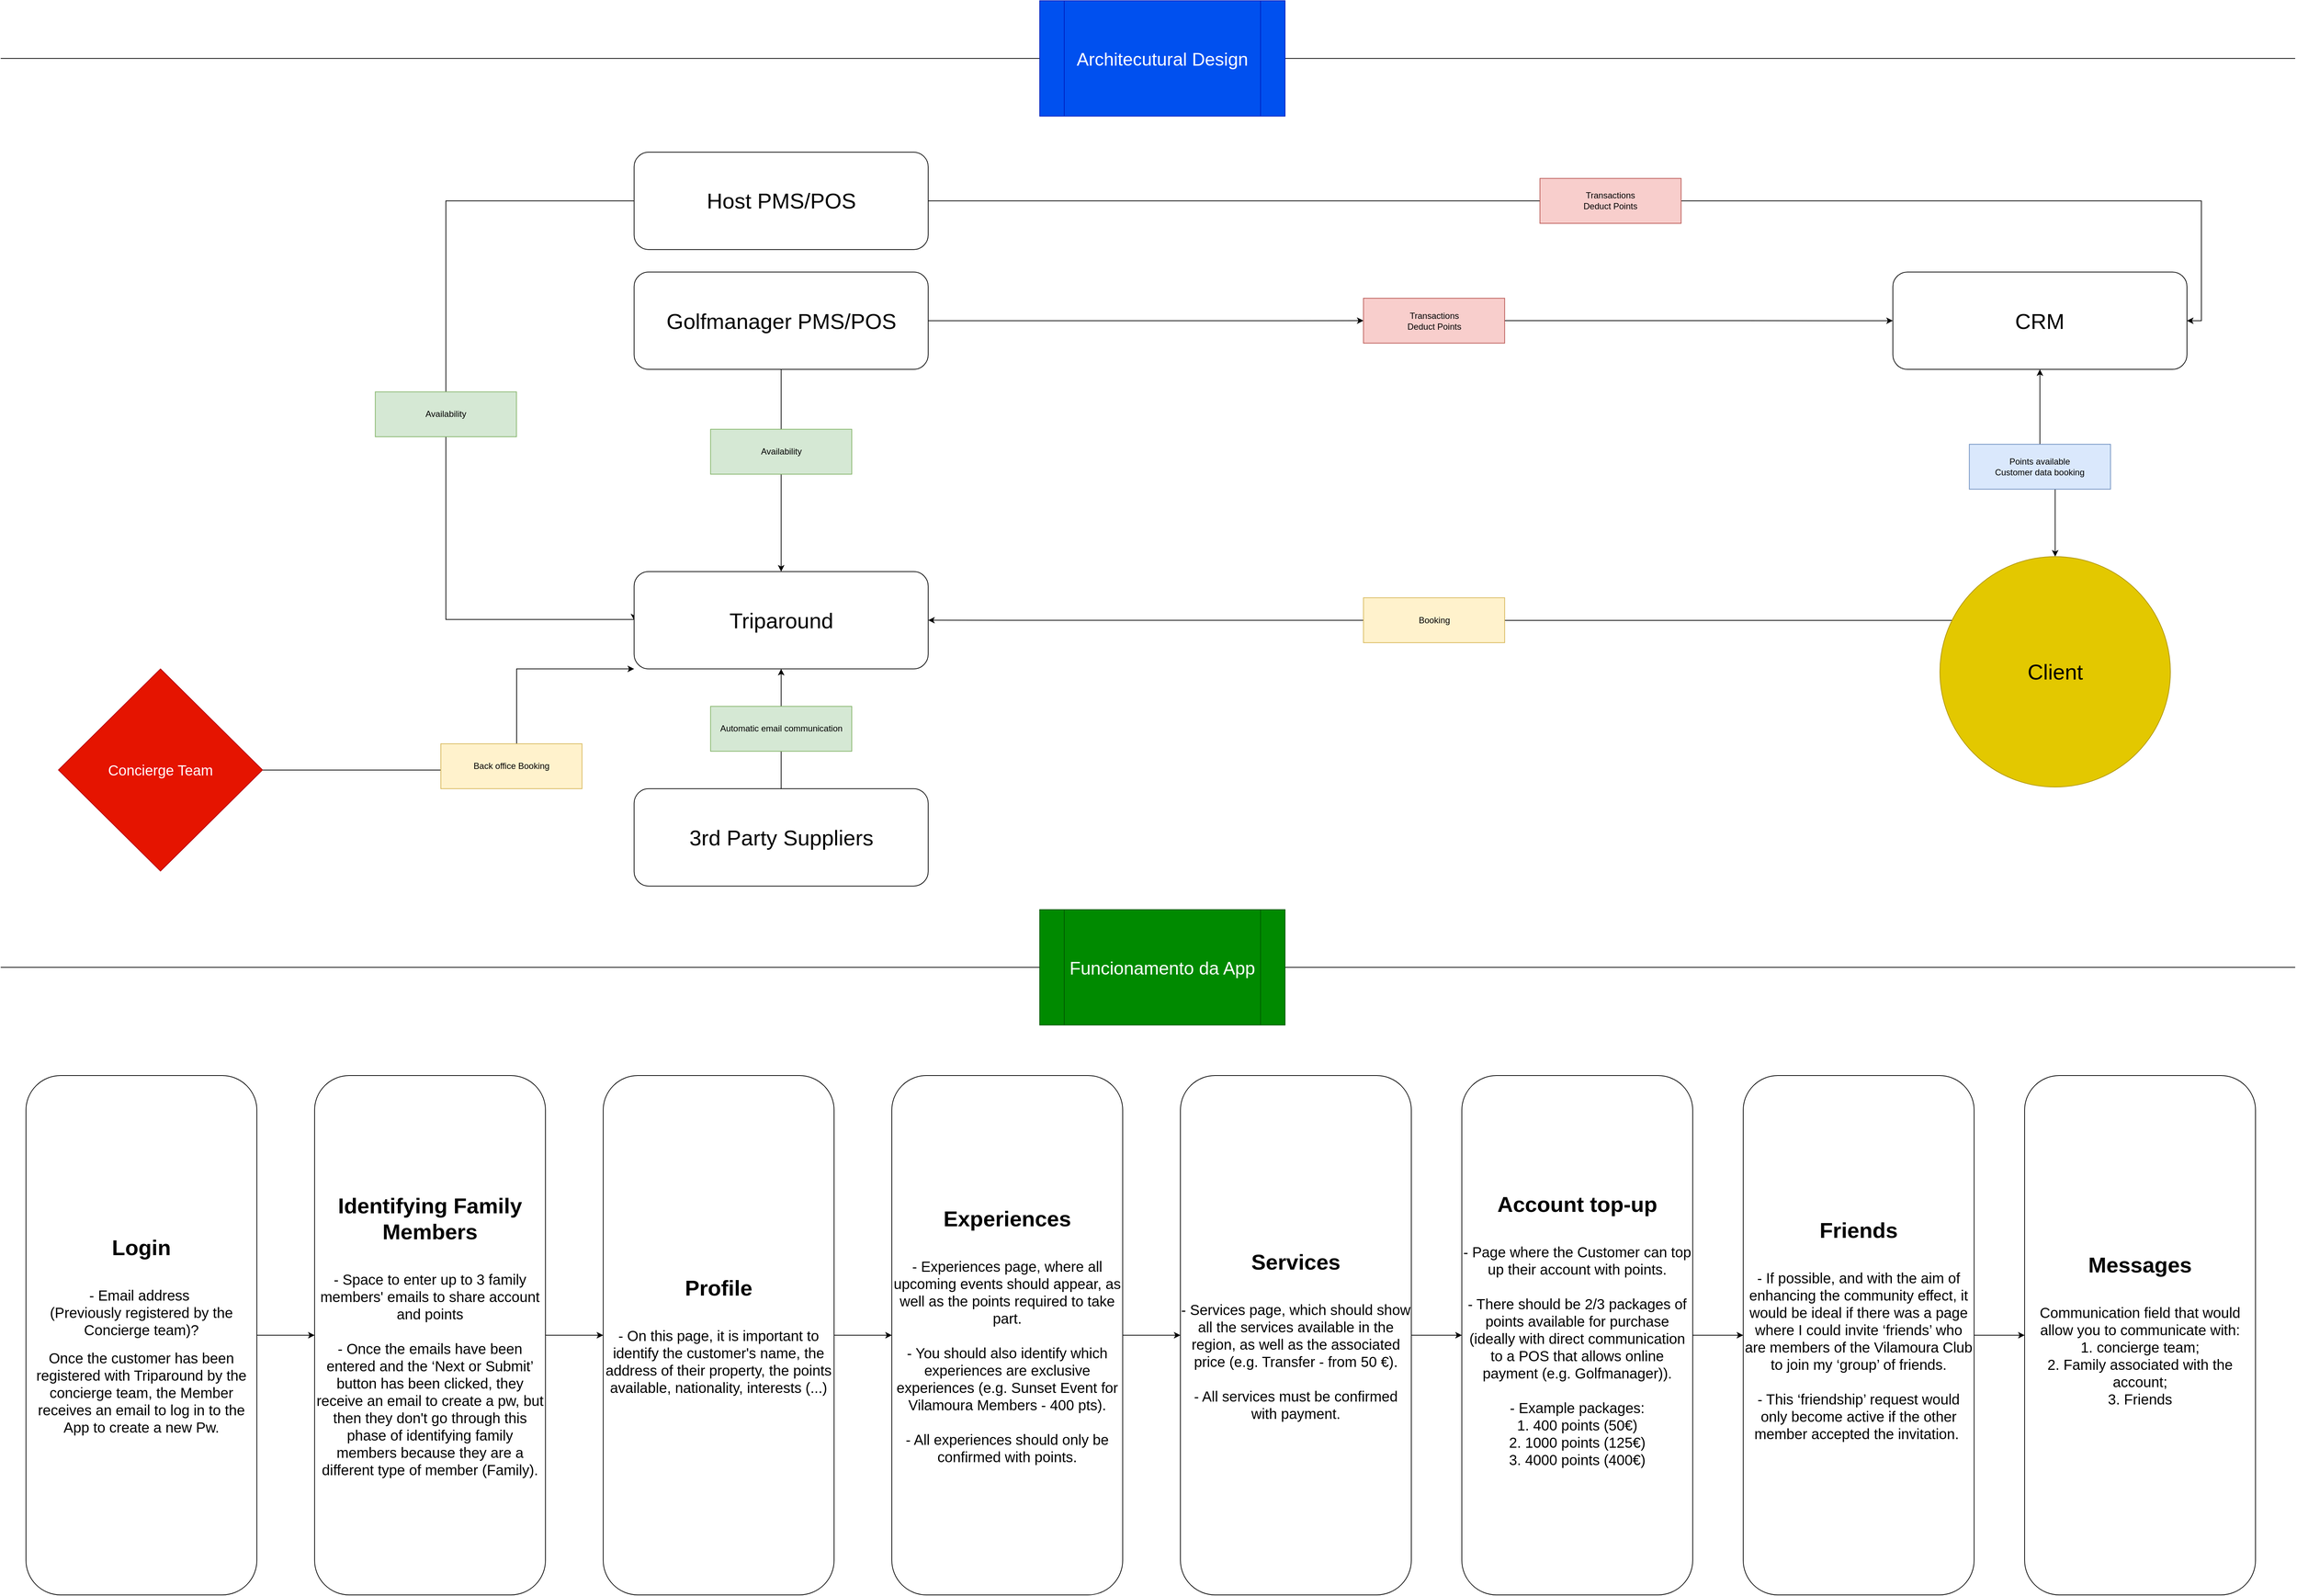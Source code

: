 <mxfile version="24.7.17">
  <diagram name="Página-1" id="4Bow1-Seuu_lp2tEzYjS">
    <mxGraphModel dx="4753" dy="2523" grid="1" gridSize="10" guides="1" tooltips="1" connect="1" arrows="1" fold="1" page="1" pageScale="1" pageWidth="3300" pageHeight="2339" math="0" shadow="0">
      <root>
        <mxCell id="0" />
        <mxCell id="1" parent="0" />
        <mxCell id="VRJ6IOVxPH5nIhdkej40-35" value="" style="group" vertex="1" connectable="0" parent="1">
          <mxGeometry x="100" y="230" width="3000" height="1090" as="geometry" />
        </mxCell>
        <mxCell id="VRJ6IOVxPH5nIhdkej40-23" style="edgeStyle=orthogonalEdgeStyle;rounded=0;orthogonalLoop=1;jettySize=auto;html=1;entryX=0.5;entryY=0;entryDx=0;entryDy=0;endArrow=classic;endFill=1;strokeColor=default;startArrow=classic;startFill=1;" edge="1" parent="VRJ6IOVxPH5nIhdkej40-35" source="VRJ6IOVxPH5nIhdkej40-1" target="VRJ6IOVxPH5nIhdkej40-22">
          <mxGeometry relative="1" as="geometry" />
        </mxCell>
        <mxCell id="VRJ6IOVxPH5nIhdkej40-1" value="&lt;font style=&quot;font-size: 30px;&quot;&gt;CRM&lt;/font&gt;" style="rounded=1;whiteSpace=wrap;html=1;" vertex="1" parent="VRJ6IOVxPH5nIhdkej40-35">
          <mxGeometry x="2592.391" y="166.095" width="407.609" height="134.952" as="geometry" />
        </mxCell>
        <mxCell id="VRJ6IOVxPH5nIhdkej40-4" style="edgeStyle=orthogonalEdgeStyle;rounded=0;orthogonalLoop=1;jettySize=auto;html=1;entryX=1;entryY=0.5;entryDx=0;entryDy=0;" edge="1" parent="VRJ6IOVxPH5nIhdkej40-35" source="VRJ6IOVxPH5nIhdkej40-2" target="VRJ6IOVxPH5nIhdkej40-1">
          <mxGeometry relative="1" as="geometry" />
        </mxCell>
        <mxCell id="VRJ6IOVxPH5nIhdkej40-11" style="edgeStyle=orthogonalEdgeStyle;rounded=0;orthogonalLoop=1;jettySize=auto;html=1;entryX=0;entryY=0.5;entryDx=0;entryDy=0;" edge="1" parent="VRJ6IOVxPH5nIhdkej40-35" source="VRJ6IOVxPH5nIhdkej40-2" target="VRJ6IOVxPH5nIhdkej40-7">
          <mxGeometry relative="1" as="geometry">
            <Array as="points">
              <mxPoint x="586.957" y="67.476" />
              <mxPoint x="586.957" y="647.771" />
            </Array>
          </mxGeometry>
        </mxCell>
        <mxCell id="VRJ6IOVxPH5nIhdkej40-2" value="&lt;font style=&quot;font-size: 30px;&quot;&gt;Host PMS/POS&lt;/font&gt;" style="rounded=1;whiteSpace=wrap;html=1;" vertex="1" parent="VRJ6IOVxPH5nIhdkej40-35">
          <mxGeometry x="847.826" width="407.609" height="134.952" as="geometry" />
        </mxCell>
        <mxCell id="VRJ6IOVxPH5nIhdkej40-5" style="edgeStyle=orthogonalEdgeStyle;rounded=0;orthogonalLoop=1;jettySize=auto;html=1;" edge="1" parent="VRJ6IOVxPH5nIhdkej40-35" source="VRJ6IOVxPH5nIhdkej40-15" target="VRJ6IOVxPH5nIhdkej40-1">
          <mxGeometry relative="1" as="geometry" />
        </mxCell>
        <mxCell id="VRJ6IOVxPH5nIhdkej40-10" style="edgeStyle=orthogonalEdgeStyle;rounded=0;orthogonalLoop=1;jettySize=auto;html=1;entryX=0.5;entryY=0;entryDx=0;entryDy=0;" edge="1" parent="VRJ6IOVxPH5nIhdkej40-35" source="VRJ6IOVxPH5nIhdkej40-3" target="VRJ6IOVxPH5nIhdkej40-7">
          <mxGeometry relative="1" as="geometry" />
        </mxCell>
        <mxCell id="VRJ6IOVxPH5nIhdkej40-3" value="&lt;font style=&quot;font-size: 30px;&quot;&gt;Golfmanager PMS/POS&lt;/font&gt;" style="rounded=1;whiteSpace=wrap;html=1;" vertex="1" parent="VRJ6IOVxPH5nIhdkej40-35">
          <mxGeometry x="847.826" y="166.095" width="407.609" height="134.952" as="geometry" />
        </mxCell>
        <mxCell id="VRJ6IOVxPH5nIhdkej40-7" value="&lt;font style=&quot;font-size: 30px;&quot;&gt;Triparound&lt;/font&gt;" style="rounded=1;whiteSpace=wrap;html=1;" vertex="1" parent="VRJ6IOVxPH5nIhdkej40-35">
          <mxGeometry x="847.826" y="581.333" width="407.609" height="134.952" as="geometry" />
        </mxCell>
        <mxCell id="VRJ6IOVxPH5nIhdkej40-16" value="" style="edgeStyle=orthogonalEdgeStyle;rounded=0;orthogonalLoop=1;jettySize=auto;html=1;" edge="1" parent="VRJ6IOVxPH5nIhdkej40-35" source="VRJ6IOVxPH5nIhdkej40-3" target="VRJ6IOVxPH5nIhdkej40-15">
          <mxGeometry relative="1" as="geometry">
            <mxPoint x="1255.435" y="233.571" as="sourcePoint" />
            <mxPoint x="2592.391" y="233.571" as="targetPoint" />
          </mxGeometry>
        </mxCell>
        <mxCell id="VRJ6IOVxPH5nIhdkej40-15" value="Transactions&lt;div&gt;Deduct Points&lt;/div&gt;" style="rounded=0;whiteSpace=wrap;html=1;fillColor=#f8cecc;strokeColor=#b85450;" vertex="1" parent="VRJ6IOVxPH5nIhdkej40-35">
          <mxGeometry x="1858.696" y="202.429" width="195.652" height="62.286" as="geometry" />
        </mxCell>
        <mxCell id="VRJ6IOVxPH5nIhdkej40-19" value="Transactions&lt;div&gt;Deduct Points&lt;/div&gt;" style="rounded=0;whiteSpace=wrap;html=1;fillColor=#f8cecc;strokeColor=#b85450;" vertex="1" parent="VRJ6IOVxPH5nIhdkej40-35">
          <mxGeometry x="2103.261" y="36.333" width="195.652" height="62.286" as="geometry" />
        </mxCell>
        <mxCell id="VRJ6IOVxPH5nIhdkej40-20" value="Availability" style="rounded=0;whiteSpace=wrap;html=1;fillColor=#d5e8d4;strokeColor=#82b366;" vertex="1" parent="VRJ6IOVxPH5nIhdkej40-35">
          <mxGeometry x="489.13" y="332.19" width="195.652" height="62.286" as="geometry" />
        </mxCell>
        <mxCell id="VRJ6IOVxPH5nIhdkej40-21" value="Availability" style="rounded=0;whiteSpace=wrap;html=1;fillColor=#d5e8d4;strokeColor=#82b366;" vertex="1" parent="VRJ6IOVxPH5nIhdkej40-35">
          <mxGeometry x="953.804" y="384.095" width="195.652" height="62.286" as="geometry" />
        </mxCell>
        <mxCell id="VRJ6IOVxPH5nIhdkej40-26" style="edgeStyle=orthogonalEdgeStyle;rounded=0;orthogonalLoop=1;jettySize=auto;html=1;entryX=1;entryY=0.5;entryDx=0;entryDy=0;" edge="1" parent="VRJ6IOVxPH5nIhdkej40-35" source="VRJ6IOVxPH5nIhdkej40-22" target="VRJ6IOVxPH5nIhdkej40-7">
          <mxGeometry relative="1" as="geometry">
            <Array as="points">
              <mxPoint x="2310" y="649" />
              <mxPoint x="2310" y="649" />
            </Array>
          </mxGeometry>
        </mxCell>
        <mxCell id="VRJ6IOVxPH5nIhdkej40-22" value="&lt;font style=&quot;font-size: 30px;&quot;&gt;Client&lt;/font&gt;" style="ellipse;whiteSpace=wrap;html=1;aspect=fixed;fillColor=#e3c800;fontColor=#000000;strokeColor=#B09500;" vertex="1" parent="VRJ6IOVxPH5nIhdkej40-35">
          <mxGeometry x="2657.61" y="560.57" width="319.43" height="319.43" as="geometry" />
        </mxCell>
        <mxCell id="VRJ6IOVxPH5nIhdkej40-25" value="Points available&lt;div&gt;Customer data booking&lt;/div&gt;" style="rounded=0;whiteSpace=wrap;html=1;fillColor=#dae8fc;strokeColor=#6c8ebf;" vertex="1" parent="VRJ6IOVxPH5nIhdkej40-35">
          <mxGeometry x="2698.37" y="404.857" width="195.652" height="62.286" as="geometry" />
        </mxCell>
        <mxCell id="VRJ6IOVxPH5nIhdkej40-27" value="Booking" style="rounded=0;whiteSpace=wrap;html=1;fillColor=#fff2cc;strokeColor=#d6b656;" vertex="1" parent="VRJ6IOVxPH5nIhdkej40-35">
          <mxGeometry x="1858.696" y="617.667" width="195.652" height="62.286" as="geometry" />
        </mxCell>
        <mxCell id="VRJ6IOVxPH5nIhdkej40-30" style="edgeStyle=orthogonalEdgeStyle;rounded=0;orthogonalLoop=1;jettySize=auto;html=1;entryX=0.5;entryY=1;entryDx=0;entryDy=0;" edge="1" parent="VRJ6IOVxPH5nIhdkej40-35" source="VRJ6IOVxPH5nIhdkej40-29" target="VRJ6IOVxPH5nIhdkej40-7">
          <mxGeometry relative="1" as="geometry" />
        </mxCell>
        <mxCell id="VRJ6IOVxPH5nIhdkej40-29" value="&lt;span style=&quot;font-size: 30px;&quot;&gt;3rd Party Suppliers&lt;/span&gt;" style="rounded=1;whiteSpace=wrap;html=1;" vertex="1" parent="VRJ6IOVxPH5nIhdkej40-35">
          <mxGeometry x="847.826" y="882.381" width="407.609" height="134.952" as="geometry" />
        </mxCell>
        <mxCell id="VRJ6IOVxPH5nIhdkej40-31" value="Automatic email communication" style="rounded=0;whiteSpace=wrap;html=1;fillColor=#d5e8d4;strokeColor=#82b366;" vertex="1" parent="VRJ6IOVxPH5nIhdkej40-35">
          <mxGeometry x="953.804" y="768.19" width="195.652" height="62.286" as="geometry" />
        </mxCell>
        <mxCell id="VRJ6IOVxPH5nIhdkej40-33" style="edgeStyle=orthogonalEdgeStyle;rounded=0;orthogonalLoop=1;jettySize=auto;html=1;entryX=0;entryY=1;entryDx=0;entryDy=0;" edge="1" parent="VRJ6IOVxPH5nIhdkej40-35" source="VRJ6IOVxPH5nIhdkej40-32" target="VRJ6IOVxPH5nIhdkej40-7">
          <mxGeometry relative="1" as="geometry">
            <Array as="points">
              <mxPoint x="685" y="856" />
              <mxPoint x="685" y="716" />
            </Array>
          </mxGeometry>
        </mxCell>
        <mxCell id="VRJ6IOVxPH5nIhdkej40-32" value="&lt;font style=&quot;font-size: 20px;&quot;&gt;Concierge Team&lt;/font&gt;" style="rhombus;whiteSpace=wrap;html=1;fillColor=#e51400;fontColor=#ffffff;strokeColor=#B20000;" vertex="1" parent="VRJ6IOVxPH5nIhdkej40-35">
          <mxGeometry x="50" y="716.29" width="282.83" height="280.29" as="geometry" />
        </mxCell>
        <mxCell id="VRJ6IOVxPH5nIhdkej40-34" value="Back office Booking" style="rounded=0;whiteSpace=wrap;html=1;fillColor=#fff2cc;strokeColor=#d6b656;" vertex="1" parent="VRJ6IOVxPH5nIhdkej40-35">
          <mxGeometry x="579.997" y="820.094" width="195.652" height="62.286" as="geometry" />
        </mxCell>
        <mxCell id="VRJ6IOVxPH5nIhdkej40-37" value="" style="endArrow=none;html=1;rounded=0;" edge="1" parent="1" source="VRJ6IOVxPH5nIhdkej40-36">
          <mxGeometry width="50" height="50" relative="1" as="geometry">
            <mxPoint x="70" y="1360" as="sourcePoint" />
            <mxPoint x="3250" y="1360" as="targetPoint" />
          </mxGeometry>
        </mxCell>
        <mxCell id="VRJ6IOVxPH5nIhdkej40-38" value="" style="endArrow=none;html=1;rounded=0;" edge="1" parent="1" target="VRJ6IOVxPH5nIhdkej40-36">
          <mxGeometry width="50" height="50" relative="1" as="geometry">
            <mxPoint x="70" y="1360" as="sourcePoint" />
            <mxPoint x="3250" y="1360" as="targetPoint" />
          </mxGeometry>
        </mxCell>
        <mxCell id="VRJ6IOVxPH5nIhdkej40-36" value="&lt;font style=&quot;font-size: 25px;&quot;&gt;Funcionamento da App&lt;/font&gt;" style="shape=process;whiteSpace=wrap;html=1;backgroundOutline=1;fillColor=#008a00;fontColor=#ffffff;strokeColor=#005700;" vertex="1" parent="1">
          <mxGeometry x="1510" y="1280" width="340" height="160" as="geometry" />
        </mxCell>
        <mxCell id="VRJ6IOVxPH5nIhdkej40-41" value="" style="edgeStyle=orthogonalEdgeStyle;rounded=0;orthogonalLoop=1;jettySize=auto;html=1;" edge="1" parent="1" source="VRJ6IOVxPH5nIhdkej40-39" target="VRJ6IOVxPH5nIhdkej40-40">
          <mxGeometry relative="1" as="geometry" />
        </mxCell>
        <mxCell id="VRJ6IOVxPH5nIhdkej40-39" value="&lt;font style=&quot;font-size: 30px;&quot;&gt;&lt;b&gt;Login&lt;/b&gt;&lt;/font&gt;&lt;div&gt;&lt;font style=&quot;font-size: 30px;&quot;&gt;&lt;b&gt;&lt;br&gt;&lt;/b&gt;&lt;/font&gt;&lt;/div&gt;&lt;div style=&quot;font-size: 20px;&quot;&gt;&lt;div&gt;- Email address&amp;nbsp;&lt;/div&gt;&lt;div&gt;(Previously registered by the Concierge team)?&lt;/div&gt;&lt;/div&gt;&lt;div style=&quot;&quot;&gt;&lt;br&gt;&lt;/div&gt;&lt;div style=&quot;&quot;&gt;&lt;span style=&quot;font-size: 20px;&quot;&gt;Once the customer has been registered with Triparound by the concierge team, the Member receives an email to log in to the App to create a new Pw.&lt;/span&gt;&lt;br&gt;&lt;/div&gt;" style="rounded=1;whiteSpace=wrap;html=1;" vertex="1" parent="1">
          <mxGeometry x="105" y="1510" width="320" height="720" as="geometry" />
        </mxCell>
        <mxCell id="VRJ6IOVxPH5nIhdkej40-43" value="" style="edgeStyle=orthogonalEdgeStyle;rounded=0;orthogonalLoop=1;jettySize=auto;html=1;" edge="1" parent="1" source="VRJ6IOVxPH5nIhdkej40-40" target="VRJ6IOVxPH5nIhdkej40-42">
          <mxGeometry relative="1" as="geometry" />
        </mxCell>
        <mxCell id="VRJ6IOVxPH5nIhdkej40-40" value="&lt;div&gt;&lt;span style=&quot;background-color: initial; font-size: 30px;&quot;&gt;&lt;b&gt;Identifying Family Members&lt;/b&gt;&lt;/span&gt;&lt;/div&gt;&lt;div&gt;&lt;font style=&quot;font-size: 30px;&quot;&gt;&lt;b&gt;&lt;br&gt;&lt;/b&gt;&lt;/font&gt;&lt;/div&gt;&lt;div style=&quot;&quot;&gt;&lt;font style=&quot;font-size: 20px;&quot;&gt;-&amp;nbsp;Space to enter up to 3 family members&#39; emails to share account and points&lt;/font&gt;&lt;/div&gt;&lt;div style=&quot;&quot;&gt;&lt;font style=&quot;font-size: 20px;&quot;&gt;&lt;br&gt;&lt;/font&gt;&lt;/div&gt;&lt;div style=&quot;&quot;&gt;&lt;font style=&quot;font-size: 20px;&quot;&gt;- Once the emails have been entered and the ‘Next or Submit’ button has been clicked, they receive an email to create a pw, but then they don&#39;t go through this phase of identifying family members because they are a different type of member (Family).&lt;/font&gt;&lt;/div&gt;" style="rounded=1;whiteSpace=wrap;html=1;" vertex="1" parent="1">
          <mxGeometry x="505" y="1510" width="320" height="720" as="geometry" />
        </mxCell>
        <mxCell id="VRJ6IOVxPH5nIhdkej40-45" value="" style="edgeStyle=orthogonalEdgeStyle;rounded=0;orthogonalLoop=1;jettySize=auto;html=1;" edge="1" parent="1" source="VRJ6IOVxPH5nIhdkej40-42" target="VRJ6IOVxPH5nIhdkej40-44">
          <mxGeometry relative="1" as="geometry" />
        </mxCell>
        <mxCell id="VRJ6IOVxPH5nIhdkej40-42" value="&lt;div&gt;&lt;span style=&quot;font-size: 30px;&quot;&gt;&lt;b&gt;Profile&lt;/b&gt;&lt;/span&gt;&lt;/div&gt;&lt;div&gt;&lt;span style=&quot;font-size: 30px;&quot;&gt;&lt;b&gt;&lt;br&gt;&lt;/b&gt;&lt;/span&gt;&lt;/div&gt;&lt;div style=&quot;&quot;&gt;&lt;font style=&quot;font-size: 20px;&quot;&gt;- On this page, it is important to identify the customer&#39;s name, the address of their property, the points available, nationality, interests (...)&lt;/font&gt;&lt;/div&gt;" style="rounded=1;whiteSpace=wrap;html=1;" vertex="1" parent="1">
          <mxGeometry x="905" y="1510" width="320" height="720" as="geometry" />
        </mxCell>
        <mxCell id="VRJ6IOVxPH5nIhdkej40-47" value="" style="edgeStyle=orthogonalEdgeStyle;rounded=0;orthogonalLoop=1;jettySize=auto;html=1;" edge="1" parent="1" source="VRJ6IOVxPH5nIhdkej40-44" target="VRJ6IOVxPH5nIhdkej40-46">
          <mxGeometry relative="1" as="geometry" />
        </mxCell>
        <mxCell id="VRJ6IOVxPH5nIhdkej40-44" value="&lt;div&gt;&lt;span style=&quot;background-color: initial; font-size: 30px;&quot;&gt;&lt;b&gt;Experiences&lt;/b&gt;&lt;/span&gt;&lt;/div&gt;&lt;div&gt;&lt;span style=&quot;font-size: 30px;&quot;&gt;&lt;b&gt;&lt;br&gt;&lt;/b&gt;&lt;/span&gt;&lt;/div&gt;&lt;div style=&quot;&quot;&gt;&lt;font style=&quot;&quot;&gt;&lt;span style=&quot;font-size: 20px;&quot;&gt;-&amp;nbsp;&lt;span style=&quot;background-color: initial;&quot;&gt;Experiences page, where all upcoming events should appear, as well as the points required to take part.&lt;/span&gt;&lt;br&gt;&lt;/span&gt;&lt;/font&gt;&lt;/div&gt;&lt;div&gt;&lt;span style=&quot;font-size: 20px;&quot;&gt;&lt;br&gt;&lt;/span&gt;&lt;/div&gt;&lt;div&gt;&lt;span style=&quot;font-size: 20px;&quot;&gt;- You should also identify which experiences are exclusive experiences (e.g. Sunset Event for Vilamoura Members - 400 pts).&lt;/span&gt;&lt;/div&gt;&lt;div&gt;&lt;span style=&quot;font-size: 20px;&quot;&gt;&lt;br&gt;&lt;/span&gt;&lt;/div&gt;&lt;div&gt;&lt;span style=&quot;font-size: 20px;&quot;&gt;- All experiences should only be confirmed with points.&lt;/span&gt;&lt;/div&gt;" style="rounded=1;whiteSpace=wrap;html=1;" vertex="1" parent="1">
          <mxGeometry x="1305" y="1510" width="320" height="720" as="geometry" />
        </mxCell>
        <mxCell id="VRJ6IOVxPH5nIhdkej40-49" value="" style="edgeStyle=orthogonalEdgeStyle;rounded=0;orthogonalLoop=1;jettySize=auto;html=1;" edge="1" parent="1" source="VRJ6IOVxPH5nIhdkej40-46" target="VRJ6IOVxPH5nIhdkej40-48">
          <mxGeometry relative="1" as="geometry" />
        </mxCell>
        <mxCell id="VRJ6IOVxPH5nIhdkej40-46" value="&lt;div&gt;&lt;span style=&quot;font-size: 30px;&quot;&gt;&lt;b&gt;Services&lt;/b&gt;&lt;/span&gt;&lt;/div&gt;&lt;div&gt;&lt;span style=&quot;font-size: 30px;&quot;&gt;&lt;b&gt;&lt;br&gt;&lt;/b&gt;&lt;/span&gt;&lt;/div&gt;&lt;div style=&quot;&quot;&gt;&lt;font style=&quot;font-size: 20px;&quot;&gt;-&amp;nbsp;&lt;/font&gt;&lt;span style=&quot;background-color: initial; font-size: 20px;&quot;&gt;Services page, which should show all the services available in the region, as well as the associated price (e.g. Transfer - from 50 €).&lt;/span&gt;&lt;/div&gt;&lt;div&gt;&lt;span style=&quot;font-size: 20px;&quot;&gt;&lt;br&gt;&lt;/span&gt;&lt;/div&gt;&lt;div&gt;&lt;span style=&quot;font-size: 20px;&quot;&gt;- All services must be confirmed with payment.&lt;/span&gt;&lt;/div&gt;" style="rounded=1;whiteSpace=wrap;html=1;" vertex="1" parent="1">
          <mxGeometry x="1705" y="1510" width="320" height="720" as="geometry" />
        </mxCell>
        <mxCell id="VRJ6IOVxPH5nIhdkej40-51" value="" style="edgeStyle=orthogonalEdgeStyle;rounded=0;orthogonalLoop=1;jettySize=auto;html=1;" edge="1" parent="1" source="VRJ6IOVxPH5nIhdkej40-48" target="VRJ6IOVxPH5nIhdkej40-50">
          <mxGeometry relative="1" as="geometry" />
        </mxCell>
        <mxCell id="VRJ6IOVxPH5nIhdkej40-48" value="&lt;div&gt;&lt;span style=&quot;background-color: initial; font-size: 30px;&quot;&gt;&lt;b&gt;Account top-up&lt;/b&gt;&lt;/span&gt;&lt;/div&gt;&lt;div&gt;&lt;span style=&quot;font-size: 30px;&quot;&gt;&lt;b&gt;&lt;br&gt;&lt;/b&gt;&lt;/span&gt;&lt;/div&gt;&lt;div style=&quot;&quot;&gt;&lt;font style=&quot;font-size: 20px;&quot;&gt;-&amp;nbsp;&lt;/font&gt;&lt;span style=&quot;background-color: initial; font-size: 20px;&quot;&gt;Page where the Customer can top up their account with points.&lt;/span&gt;&lt;/div&gt;&lt;div&gt;&lt;span style=&quot;font-size: 20px;&quot;&gt;&lt;br&gt;&lt;/span&gt;&lt;/div&gt;&lt;div&gt;&lt;span style=&quot;font-size: 20px;&quot;&gt;- There should be 2/3 packages of points available for purchase (ideally with direct communication to a POS that allows online payment (e.g. Golfmanager)).&lt;/span&gt;&lt;/div&gt;&lt;div&gt;&lt;span style=&quot;font-size: 20px;&quot;&gt;&lt;br&gt;&lt;/span&gt;&lt;/div&gt;&lt;div&gt;&lt;span style=&quot;font-size: 20px;&quot;&gt;- Example packages:&lt;/span&gt;&lt;/div&gt;&lt;div&gt;&lt;span style=&quot;font-size: 20px;&quot;&gt;1. 400 points (50€)&lt;/span&gt;&lt;/div&gt;&lt;div&gt;&lt;span style=&quot;font-size: 20px;&quot;&gt;2. 1000 points (125€)&lt;/span&gt;&lt;/div&gt;&lt;div&gt;&lt;span style=&quot;font-size: 20px;&quot;&gt;3. 4000 points (400€)&lt;/span&gt;&lt;/div&gt;&lt;div style=&quot;&quot;&gt;&lt;br&gt;&lt;/div&gt;" style="rounded=1;whiteSpace=wrap;html=1;" vertex="1" parent="1">
          <mxGeometry x="2095" y="1510" width="320" height="720" as="geometry" />
        </mxCell>
        <mxCell id="VRJ6IOVxPH5nIhdkej40-53" value="" style="edgeStyle=orthogonalEdgeStyle;rounded=0;orthogonalLoop=1;jettySize=auto;html=1;" edge="1" parent="1" source="VRJ6IOVxPH5nIhdkej40-50" target="VRJ6IOVxPH5nIhdkej40-52">
          <mxGeometry relative="1" as="geometry" />
        </mxCell>
        <mxCell id="VRJ6IOVxPH5nIhdkej40-50" value="&lt;div&gt;&lt;span style=&quot;font-size: 30px;&quot;&gt;&lt;b&gt;Friends&lt;/b&gt;&lt;/span&gt;&lt;/div&gt;&lt;div&gt;&lt;span style=&quot;font-size: 30px;&quot;&gt;&lt;b&gt;&lt;br&gt;&lt;/b&gt;&lt;/span&gt;&lt;/div&gt;&lt;div style=&quot;&quot;&gt;&lt;font style=&quot;font-size: 20px;&quot;&gt;-&amp;nbsp;&lt;/font&gt;&lt;span style=&quot;background-color: initial; font-size: 20px;&quot;&gt;If possible, and with the aim of enhancing the community effect, it would be ideal if there was a page where I could invite ‘friends’ who are members of the Vilamoura Club to join my ‘group’ of friends.&lt;/span&gt;&lt;/div&gt;&lt;div&gt;&lt;span style=&quot;font-size: 20px;&quot;&gt;&lt;br&gt;&lt;/span&gt;&lt;/div&gt;&lt;div&gt;&lt;span style=&quot;font-size: 20px;&quot;&gt;- This ‘friendship’ request would only become active if the other member accepted the invitation.&amp;nbsp;&lt;/span&gt;&lt;/div&gt;&lt;div style=&quot;&quot;&gt;&lt;br&gt;&lt;/div&gt;" style="rounded=1;whiteSpace=wrap;html=1;" vertex="1" parent="1">
          <mxGeometry x="2485" y="1510" width="320" height="720" as="geometry" />
        </mxCell>
        <mxCell id="VRJ6IOVxPH5nIhdkej40-52" value="&lt;div&gt;&lt;span style=&quot;font-size: 30px;&quot;&gt;&lt;b&gt;Messages&lt;/b&gt;&lt;/span&gt;&lt;/div&gt;&lt;div&gt;&lt;span style=&quot;font-size: 30px;&quot;&gt;&lt;b&gt;&lt;br&gt;&lt;/b&gt;&lt;/span&gt;&lt;/div&gt;&lt;div style=&quot;&quot;&gt;&lt;font style=&quot;font-size: 20px;&quot;&gt;&lt;div&gt;Communication field that would allow you to communicate with:&lt;/div&gt;&lt;div&gt;1. concierge team;&lt;/div&gt;&lt;div&gt;2. Family associated with the account;&lt;/div&gt;&lt;div&gt;3. Friends&lt;/div&gt;&lt;/font&gt;&lt;/div&gt;&lt;div style=&quot;&quot;&gt;&lt;br&gt;&lt;/div&gt;" style="rounded=1;whiteSpace=wrap;html=1;" vertex="1" parent="1">
          <mxGeometry x="2875" y="1510" width="320" height="720" as="geometry" />
        </mxCell>
        <mxCell id="VRJ6IOVxPH5nIhdkej40-56" value="" style="endArrow=none;html=1;rounded=0;" edge="1" parent="1" source="VRJ6IOVxPH5nIhdkej40-54">
          <mxGeometry width="50" height="50" relative="1" as="geometry">
            <mxPoint x="70" y="100" as="sourcePoint" />
            <mxPoint x="3250" y="100" as="targetPoint" />
          </mxGeometry>
        </mxCell>
        <mxCell id="VRJ6IOVxPH5nIhdkej40-58" value="" style="endArrow=none;html=1;rounded=0;" edge="1" parent="1" target="VRJ6IOVxPH5nIhdkej40-54">
          <mxGeometry width="50" height="50" relative="1" as="geometry">
            <mxPoint x="70" y="100" as="sourcePoint" />
            <mxPoint x="3250" y="100" as="targetPoint" />
          </mxGeometry>
        </mxCell>
        <mxCell id="VRJ6IOVxPH5nIhdkej40-54" value="&lt;font style=&quot;font-size: 25px;&quot;&gt;Architecutural Design&lt;/font&gt;" style="shape=process;whiteSpace=wrap;html=1;backgroundOutline=1;fillColor=#0050ef;fontColor=#ffffff;strokeColor=#001DBC;" vertex="1" parent="1">
          <mxGeometry x="1510" y="20" width="340" height="160" as="geometry" />
        </mxCell>
      </root>
    </mxGraphModel>
  </diagram>
</mxfile>
